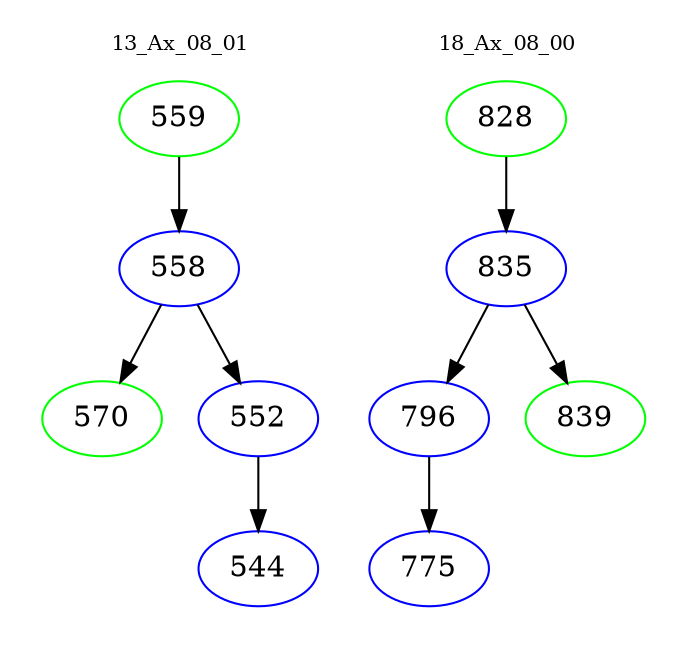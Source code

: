 digraph{
subgraph cluster_0 {
color = white
label = "13_Ax_08_01";
fontsize=10;
T0_559 [label="559", color="green"]
T0_559 -> T0_558 [color="black"]
T0_558 [label="558", color="blue"]
T0_558 -> T0_570 [color="black"]
T0_570 [label="570", color="green"]
T0_558 -> T0_552 [color="black"]
T0_552 [label="552", color="blue"]
T0_552 -> T0_544 [color="black"]
T0_544 [label="544", color="blue"]
}
subgraph cluster_1 {
color = white
label = "18_Ax_08_00";
fontsize=10;
T1_828 [label="828", color="green"]
T1_828 -> T1_835 [color="black"]
T1_835 [label="835", color="blue"]
T1_835 -> T1_796 [color="black"]
T1_796 [label="796", color="blue"]
T1_796 -> T1_775 [color="black"]
T1_775 [label="775", color="blue"]
T1_835 -> T1_839 [color="black"]
T1_839 [label="839", color="green"]
}
}
